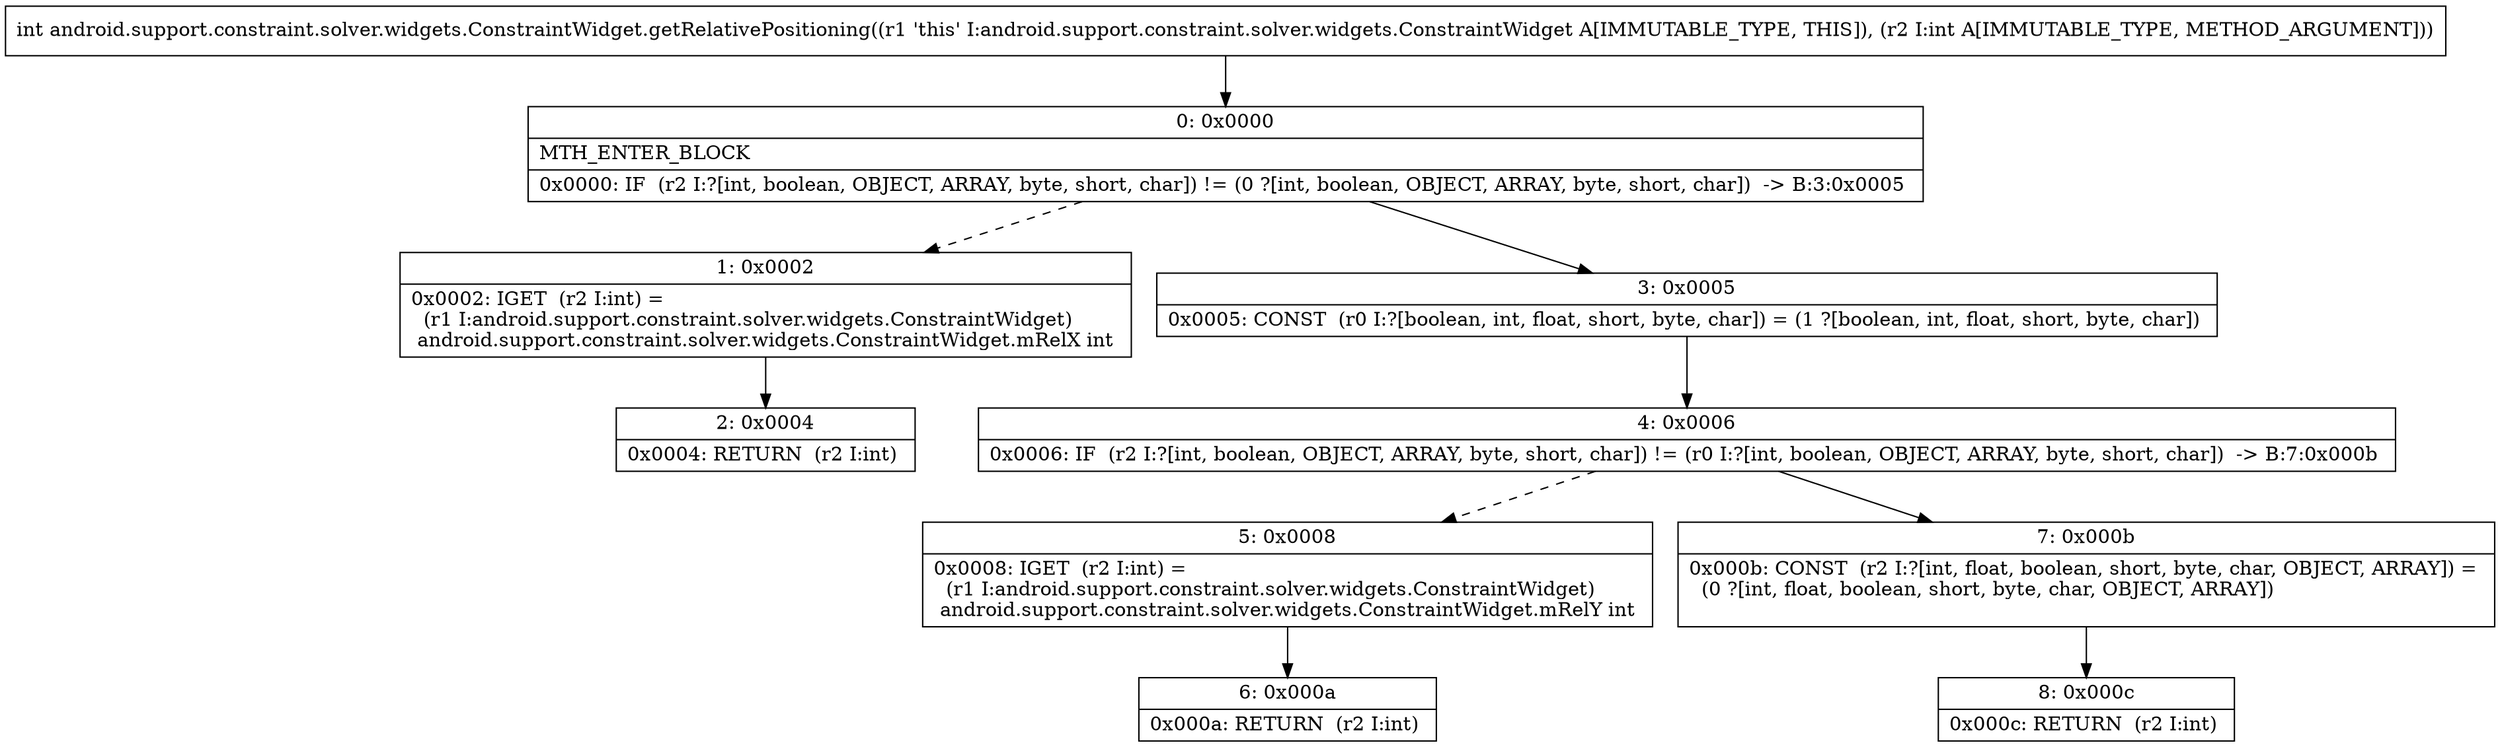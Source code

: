 digraph "CFG forandroid.support.constraint.solver.widgets.ConstraintWidget.getRelativePositioning(I)I" {
Node_0 [shape=record,label="{0\:\ 0x0000|MTH_ENTER_BLOCK\l|0x0000: IF  (r2 I:?[int, boolean, OBJECT, ARRAY, byte, short, char]) != (0 ?[int, boolean, OBJECT, ARRAY, byte, short, char])  \-\> B:3:0x0005 \l}"];
Node_1 [shape=record,label="{1\:\ 0x0002|0x0002: IGET  (r2 I:int) = \l  (r1 I:android.support.constraint.solver.widgets.ConstraintWidget)\l android.support.constraint.solver.widgets.ConstraintWidget.mRelX int \l}"];
Node_2 [shape=record,label="{2\:\ 0x0004|0x0004: RETURN  (r2 I:int) \l}"];
Node_3 [shape=record,label="{3\:\ 0x0005|0x0005: CONST  (r0 I:?[boolean, int, float, short, byte, char]) = (1 ?[boolean, int, float, short, byte, char]) \l}"];
Node_4 [shape=record,label="{4\:\ 0x0006|0x0006: IF  (r2 I:?[int, boolean, OBJECT, ARRAY, byte, short, char]) != (r0 I:?[int, boolean, OBJECT, ARRAY, byte, short, char])  \-\> B:7:0x000b \l}"];
Node_5 [shape=record,label="{5\:\ 0x0008|0x0008: IGET  (r2 I:int) = \l  (r1 I:android.support.constraint.solver.widgets.ConstraintWidget)\l android.support.constraint.solver.widgets.ConstraintWidget.mRelY int \l}"];
Node_6 [shape=record,label="{6\:\ 0x000a|0x000a: RETURN  (r2 I:int) \l}"];
Node_7 [shape=record,label="{7\:\ 0x000b|0x000b: CONST  (r2 I:?[int, float, boolean, short, byte, char, OBJECT, ARRAY]) = \l  (0 ?[int, float, boolean, short, byte, char, OBJECT, ARRAY])\l \l}"];
Node_8 [shape=record,label="{8\:\ 0x000c|0x000c: RETURN  (r2 I:int) \l}"];
MethodNode[shape=record,label="{int android.support.constraint.solver.widgets.ConstraintWidget.getRelativePositioning((r1 'this' I:android.support.constraint.solver.widgets.ConstraintWidget A[IMMUTABLE_TYPE, THIS]), (r2 I:int A[IMMUTABLE_TYPE, METHOD_ARGUMENT])) }"];
MethodNode -> Node_0;
Node_0 -> Node_1[style=dashed];
Node_0 -> Node_3;
Node_1 -> Node_2;
Node_3 -> Node_4;
Node_4 -> Node_5[style=dashed];
Node_4 -> Node_7;
Node_5 -> Node_6;
Node_7 -> Node_8;
}

